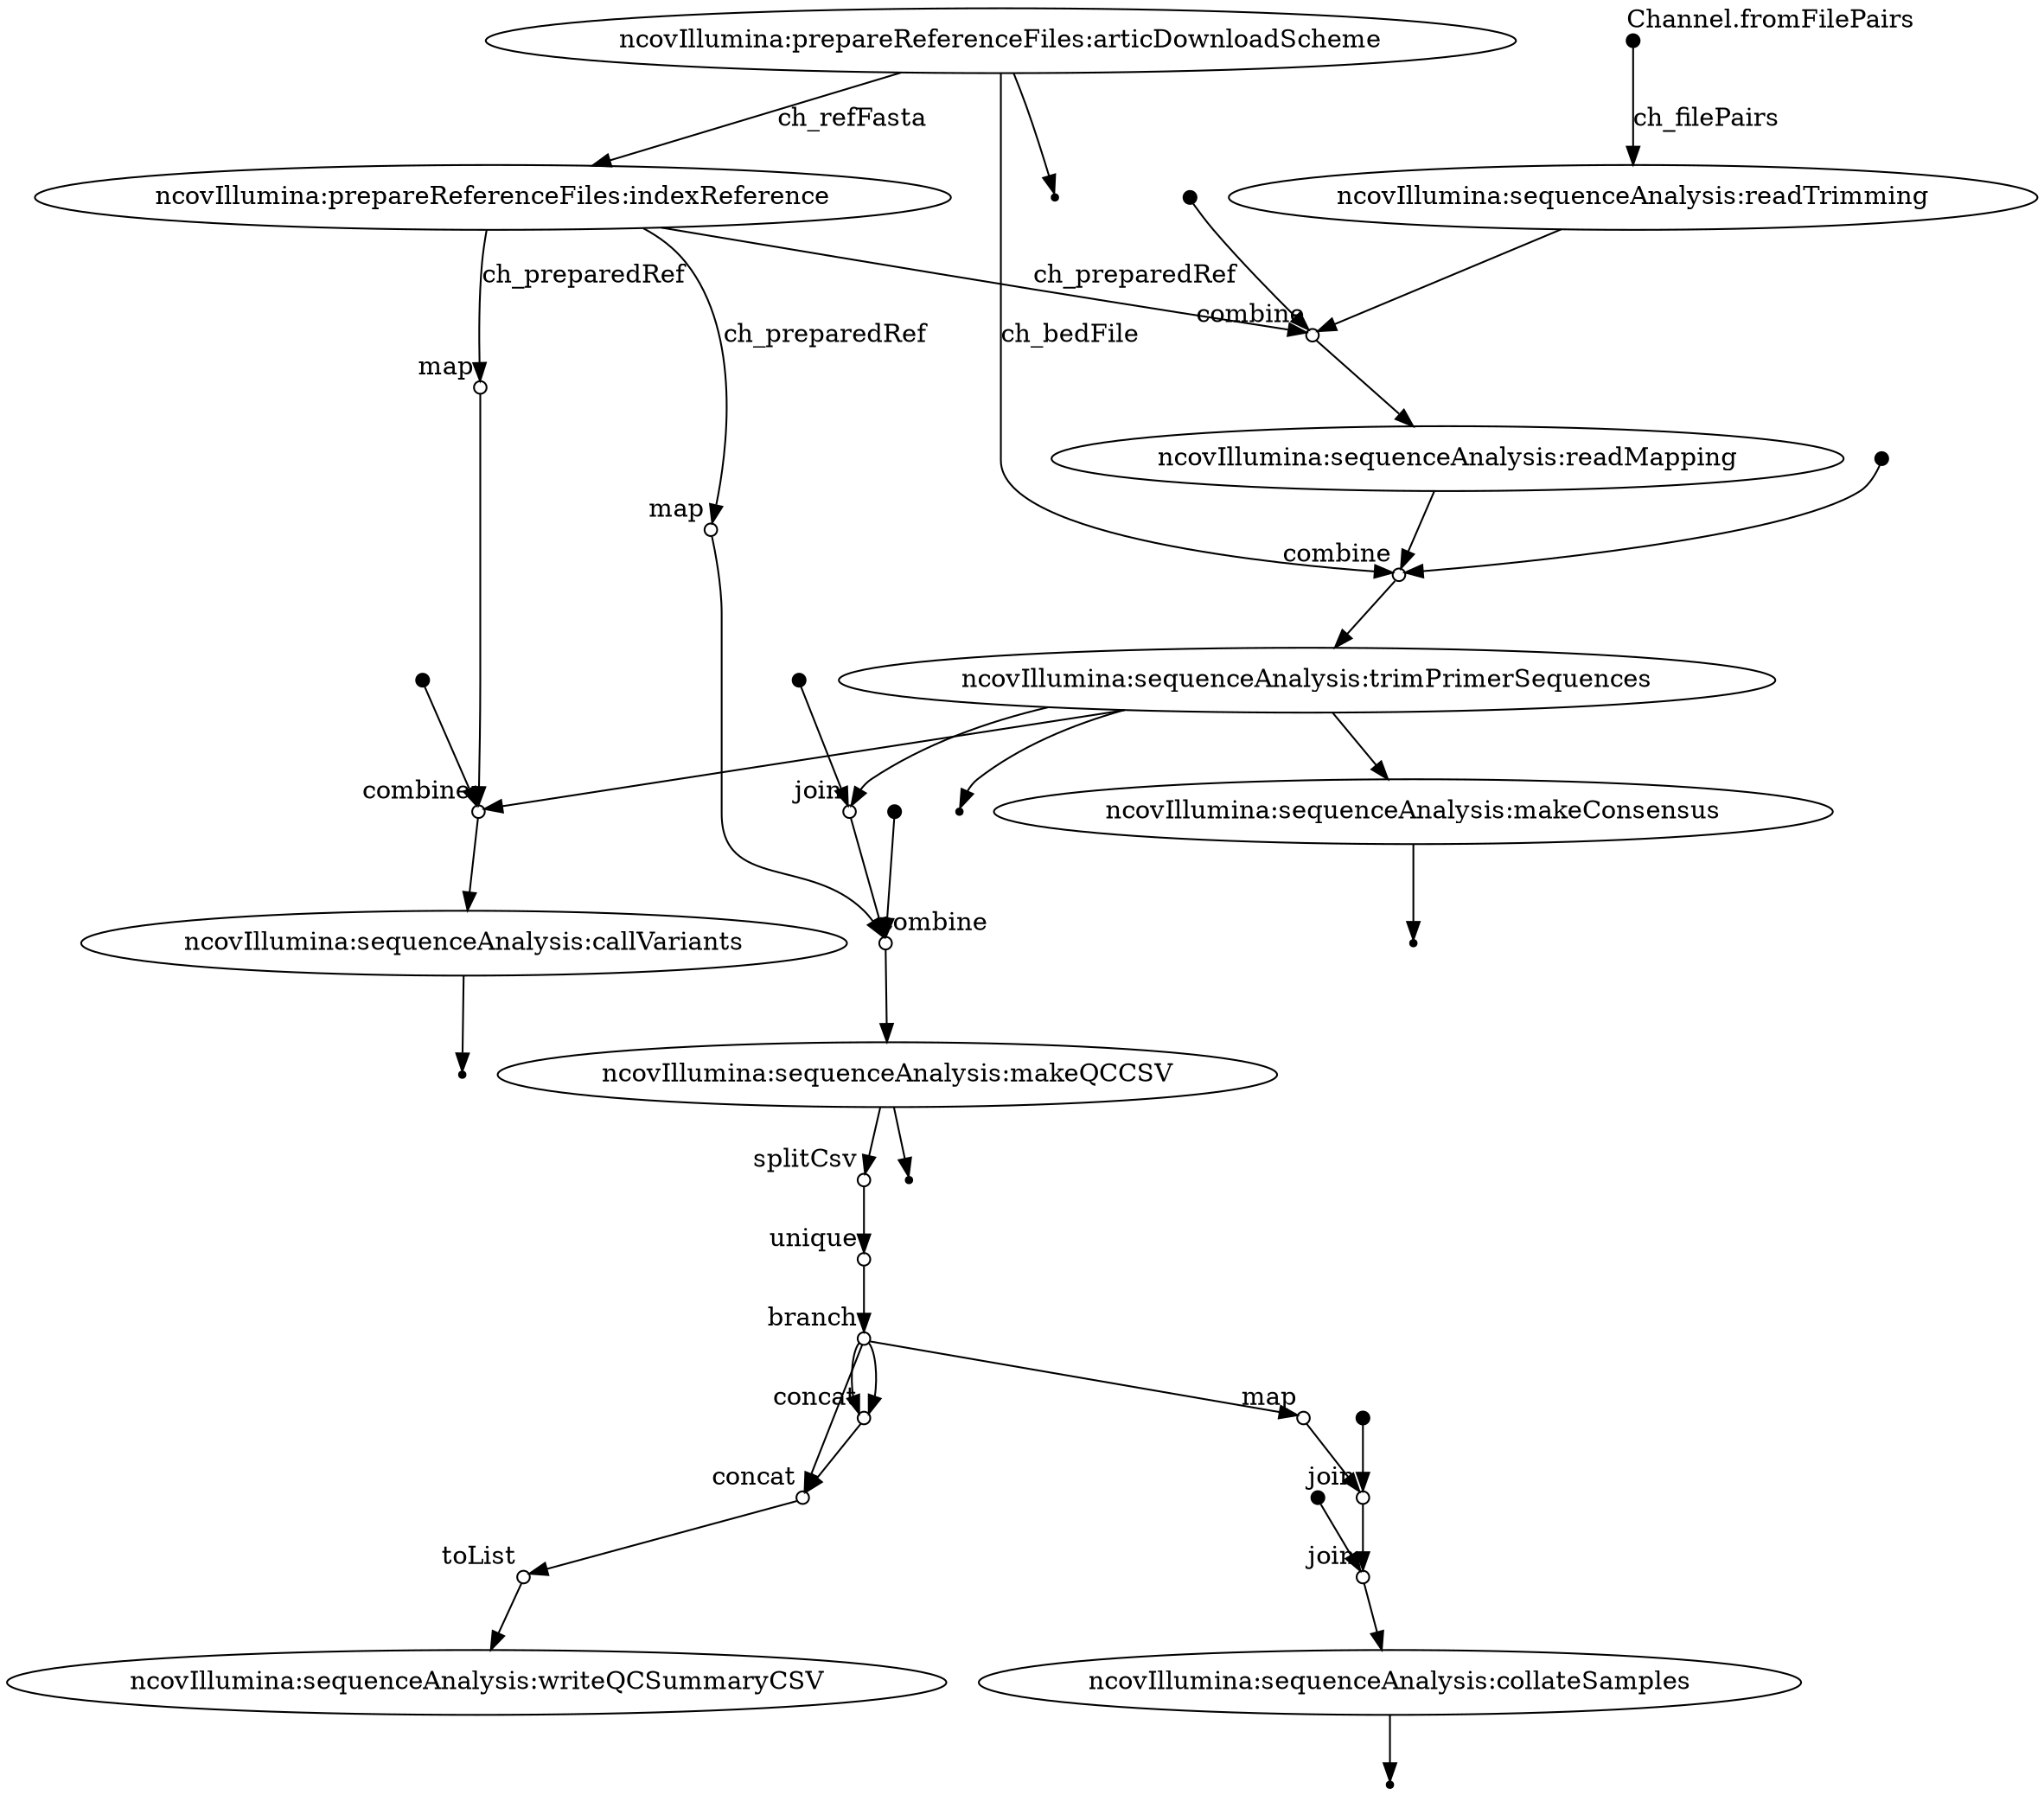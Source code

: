 digraph "test_22" {
p0 [shape=point,label="",fixedsize=true,width=0.1,xlabel="Channel.fromFilePairs"];
p4 [label="ncovIllumina:sequenceAnalysis:readTrimming"];
p0 -> p4 [label="ch_filePairs"];

p1 [label="ncovIllumina:prepareReferenceFiles:articDownloadScheme"];
p3 [label="ncovIllumina:prepareReferenceFiles:indexReference"];
p1 -> p3 [label="ch_refFasta"];

p1 [label="ncovIllumina:prepareReferenceFiles:articDownloadScheme"];
p9 [shape=circle,label="",fixedsize=true,width=0.1,xlabel="combine"];
p1 -> p9 [label="ch_bedFile"];

p1 [label="ncovIllumina:prepareReferenceFiles:articDownloadScheme"];
p2 [shape=point];
p1 -> p2;

p3 [label="ncovIllumina:prepareReferenceFiles:indexReference"];
p6 [shape=circle,label="",fixedsize=true,width=0.1,xlabel="combine"];
p3 -> p6 [label="ch_preparedRef"];

p4 [label="ncovIllumina:sequenceAnalysis:readTrimming"];
p6 [shape=circle,label="",fixedsize=true,width=0.1,xlabel="combine"];
p4 -> p6;

p5 [shape=point,label="",fixedsize=true,width=0.1];
p6 [shape=circle,label="",fixedsize=true,width=0.1,xlabel="combine"];
p5 -> p6;

p6 [shape=circle,label="",fixedsize=true,width=0.1,xlabel="combine"];
p7 [label="ncovIllumina:sequenceAnalysis:readMapping"];
p6 -> p7;

p7 [label="ncovIllumina:sequenceAnalysis:readMapping"];
p9 [shape=circle,label="",fixedsize=true,width=0.1,xlabel="combine"];
p7 -> p9;

p8 [shape=point,label="",fixedsize=true,width=0.1];
p9 [shape=circle,label="",fixedsize=true,width=0.1,xlabel="combine"];
p8 -> p9;

p9 [shape=circle,label="",fixedsize=true,width=0.1,xlabel="combine"];
p10 [label="ncovIllumina:sequenceAnalysis:trimPrimerSequences"];
p9 -> p10;

p10 [label="ncovIllumina:sequenceAnalysis:trimPrimerSequences"];
p11 [shape=point];
p10 -> p11;

p10 [label="ncovIllumina:sequenceAnalysis:trimPrimerSequences"];
p14 [shape=circle,label="",fixedsize=true,width=0.1,xlabel="combine"];
p10 -> p14;

p3 [label="ncovIllumina:prepareReferenceFiles:indexReference"];
p12 [shape=circle,label="",fixedsize=true,width=0.1,xlabel="map"];
p3 -> p12 [label="ch_preparedRef"];

p12 [shape=circle,label="",fixedsize=true,width=0.1,xlabel="map"];
p14 [shape=circle,label="",fixedsize=true,width=0.1,xlabel="combine"];
p12 -> p14;

p13 [shape=point,label="",fixedsize=true,width=0.1];
p14 [shape=circle,label="",fixedsize=true,width=0.1,xlabel="combine"];
p13 -> p14;

p14 [shape=circle,label="",fixedsize=true,width=0.1,xlabel="combine"];
p15 [label="ncovIllumina:sequenceAnalysis:callVariants"];
p14 -> p15;

p15 [label="ncovIllumina:sequenceAnalysis:callVariants"];
p16 [shape=point];
p15 -> p16;

p10 [label="ncovIllumina:sequenceAnalysis:trimPrimerSequences"];
p17 [label="ncovIllumina:sequenceAnalysis:makeConsensus"];
p10 -> p17;

p17 [label="ncovIllumina:sequenceAnalysis:makeConsensus"];
p18 [shape=point];
p17 -> p18;

p19 [shape=point,label="",fixedsize=true,width=0.1];
p20 [shape=circle,label="",fixedsize=true,width=0.1,xlabel="join"];
p19 -> p20;

p10 [label="ncovIllumina:sequenceAnalysis:trimPrimerSequences"];
p20 [shape=circle,label="",fixedsize=true,width=0.1,xlabel="join"];
p10 -> p20;

p20 [shape=circle,label="",fixedsize=true,width=0.1,xlabel="join"];
p23 [shape=circle,label="",fixedsize=true,width=0.1,xlabel="combine"];
p20 -> p23;

p3 [label="ncovIllumina:prepareReferenceFiles:indexReference"];
p21 [shape=circle,label="",fixedsize=true,width=0.1,xlabel="map"];
p3 -> p21 [label="ch_preparedRef"];

p21 [shape=circle,label="",fixedsize=true,width=0.1,xlabel="map"];
p23 [shape=circle,label="",fixedsize=true,width=0.1,xlabel="combine"];
p21 -> p23;

p22 [shape=point,label="",fixedsize=true,width=0.1];
p23 [shape=circle,label="",fixedsize=true,width=0.1,xlabel="combine"];
p22 -> p23;

p23 [shape=circle,label="",fixedsize=true,width=0.1,xlabel="combine"];
p24 [label="ncovIllumina:sequenceAnalysis:makeQCCSV"];
p23 -> p24;

p24 [label="ncovIllumina:sequenceAnalysis:makeQCCSV"];
p26 [shape=circle,label="",fixedsize=true,width=0.1,xlabel="splitCsv"];
p24 -> p26;

p24 [label="ncovIllumina:sequenceAnalysis:makeQCCSV"];
p25 [shape=point];
p24 -> p25;

p26 [shape=circle,label="",fixedsize=true,width=0.1,xlabel="splitCsv"];
p27 [shape=circle,label="",fixedsize=true,width=0.1,xlabel="unique"];
p26 -> p27;

p27 [shape=circle,label="",fixedsize=true,width=0.1,xlabel="unique"];
p28 [shape=circle,label="",fixedsize=true,width=0.1,xlabel="branch"];
p27 -> p28;

p28 [shape=circle,label="",fixedsize=true,width=0.1,xlabel="branch"];
p29 [shape=circle,label="",fixedsize=true,width=0.1,xlabel="concat"];
p28 -> p29;

p28 [shape=circle,label="",fixedsize=true,width=0.1,xlabel="branch"];
p30 [shape=circle,label="",fixedsize=true,width=0.1,xlabel="concat"];
p28 -> p30;

p28 [shape=circle,label="",fixedsize=true,width=0.1,xlabel="branch"];
p29 [shape=circle,label="",fixedsize=true,width=0.1,xlabel="concat"];
p28 -> p29;

p29 [shape=circle,label="",fixedsize=true,width=0.1,xlabel="concat"];
p30 [shape=circle,label="",fixedsize=true,width=0.1,xlabel="concat"];
p29 -> p30;

p30 [shape=circle,label="",fixedsize=true,width=0.1,xlabel="concat"];
p31 [shape=circle,label="",fixedsize=true,width=0.1,xlabel="toList"];
p30 -> p31;

p31 [shape=circle,label="",fixedsize=true,width=0.1,xlabel="toList"];
p32 [label="ncovIllumina:sequenceAnalysis:writeQCSummaryCSV"];
p31 -> p32;

p28 [shape=circle,label="",fixedsize=true,width=0.1,xlabel="branch"];
p33 [shape=circle,label="",fixedsize=true,width=0.1,xlabel="map"];
p28 -> p33;

p33 [shape=circle,label="",fixedsize=true,width=0.1,xlabel="map"];
p35 [shape=circle,label="",fixedsize=true,width=0.1,xlabel="join"];
p33 -> p35;

p34 [shape=point,label="",fixedsize=true,width=0.1];
p35 [shape=circle,label="",fixedsize=true,width=0.1,xlabel="join"];
p34 -> p35;

p35 [shape=circle,label="",fixedsize=true,width=0.1,xlabel="join"];
p37 [shape=circle,label="",fixedsize=true,width=0.1,xlabel="join"];
p35 -> p37;

p36 [shape=point,label="",fixedsize=true,width=0.1];
p37 [shape=circle,label="",fixedsize=true,width=0.1,xlabel="join"];
p36 -> p37;

p37 [shape=circle,label="",fixedsize=true,width=0.1,xlabel="join"];
p38 [label="ncovIllumina:sequenceAnalysis:collateSamples"];
p37 -> p38;

p38 [label="ncovIllumina:sequenceAnalysis:collateSamples"];
p39 [shape=point];
p38 -> p39;

}
